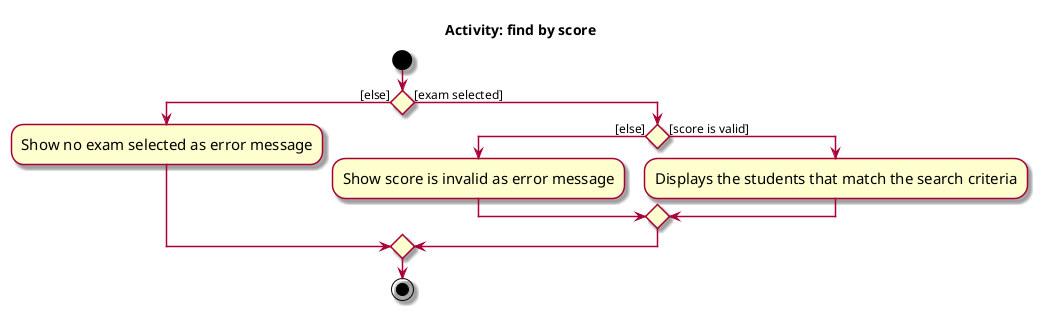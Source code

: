 @startuml

skin rose
skinparam ActivityFontSize 15
skinparam ArrowFontSize 12
title Activity: find by score
start

if () then ([else])
    :Show no exam selected as error message;
else ([exam selected])
    if () then ([else])
        :Show score is invalid as error message;
    else ([score is valid])
        :Displays the students that match the search criteria;
    endif
endif
stop


@enduml
